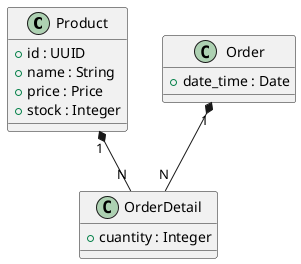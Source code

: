 @startuml
class Product {
    +id : UUID
    +name : String
    +price : Price
    +stock : Integer
}

class Order {
    +date_time : Date
}

class OrderDetail {
    +cuantity : Integer
}

Order "1" *-- "N" OrderDetail
Product "1" *-- "N" OrderDetail
@enduml
